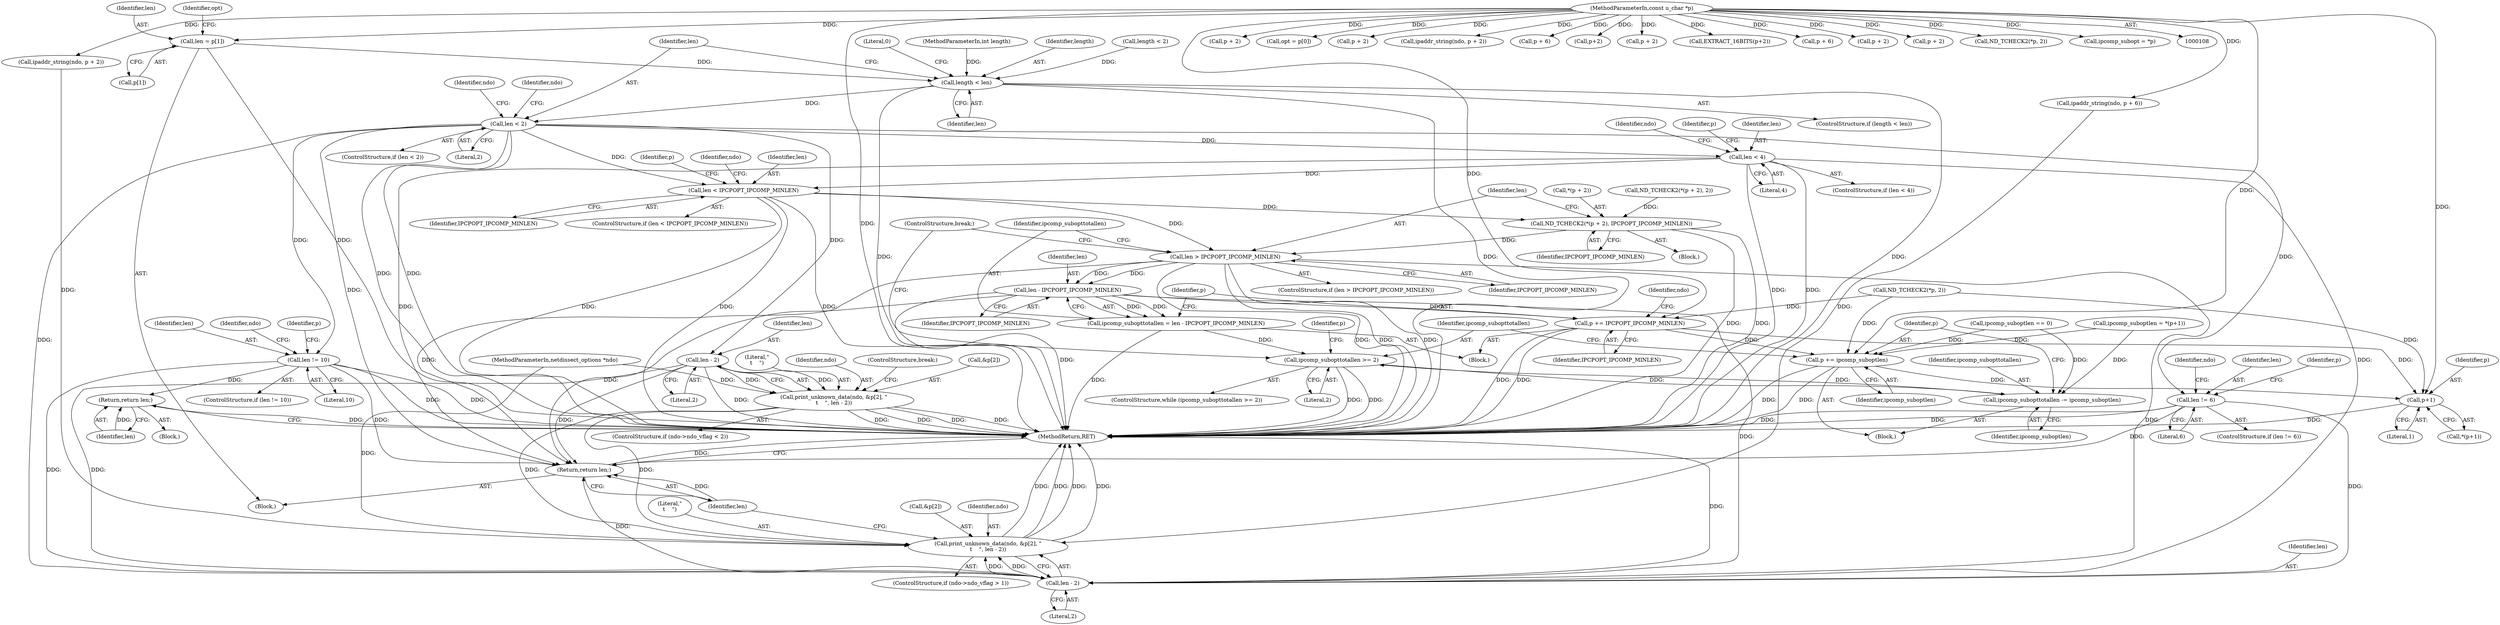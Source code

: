 digraph "0_tcpdump_7029d15f148ef24bb7c6668bc640f5470d085e5a_1@array" {
"1000129" [label="(Call,len = p[1])"];
"1000110" [label="(MethodParameterIn,const u_char *p)"];
"1000140" [label="(Call,length < len)"];
"1000146" [label="(Call,len < 2)"];
"1000183" [label="(Call,len != 10)"];
"1000191" [label="(Return,return len;)"];
"1000411" [label="(Call,len - 2)"];
"1000404" [label="(Call,print_unknown_data(ndo, &p[2], \"\n\t    \", len - 2))"];
"1000414" [label="(Return,return len;)"];
"1000218" [label="(Call,len < 4)"];
"1000258" [label="(Call,len < IPCPOPT_IPCOMP_MINLEN)"];
"1000270" [label="(Call,ND_TCHECK2(*(p + 2), IPCPOPT_IPCOMP_MINLEN))"];
"1000277" [label="(Call,len > IPCPOPT_IPCOMP_MINLEN)"];
"1000283" [label="(Call,len - IPCPOPT_IPCOMP_MINLEN)"];
"1000281" [label="(Call,ipcomp_subopttotallen = len - IPCPOPT_IPCOMP_MINLEN)"];
"1000296" [label="(Call,ipcomp_subopttotallen >= 2)"];
"1000336" [label="(Call,ipcomp_subopttotallen -= ipcomp_suboptlen)"];
"1000286" [label="(Call,p += IPCPOPT_IPCOMP_MINLEN)"];
"1000311" [label="(Call,p+1)"];
"1000339" [label="(Call,p += ipcomp_suboptlen)"];
"1000353" [label="(Call,len != 6)"];
"1000394" [label="(Call,len - 2)"];
"1000387" [label="(Call,print_unknown_data(ndo, &p[2], \"\n\t    \", len - 2))"];
"1000146" [label="(Call,len < 2)"];
"1000339" [label="(Call,p += ipcomp_suboptlen)"];
"1000145" [label="(ControlStructure,if (len < 2))"];
"1000311" [label="(Call,p+1)"];
"1000376" [label="(Call,p + 2)"];
"1000413" [label="(Literal,2)"];
"1000183" [label="(Call,len != 10)"];
"1000186" [label="(Block,)"];
"1000285" [label="(Identifier,IPCPOPT_IPCOMP_MINLEN)"];
"1000287" [label="(Identifier,p)"];
"1000258" [label="(Call,len < IPCPOPT_IPCOMP_MINLEN)"];
"1000295" [label="(ControlStructure,while (ipcomp_subopttotallen >= 2))"];
"1000271" [label="(Call,*(p + 2))"];
"1000374" [label="(Call,ipaddr_string(ndo, p + 2))"];
"1000134" [label="(Call,opt = p[0])"];
"1000410" [label="(Literal,\"\n\t    \")"];
"1000281" [label="(Call,ipcomp_subopttotallen = len - IPCPOPT_IPCOMP_MINLEN)"];
"1000276" [label="(ControlStructure,if (len > IPCPOPT_IPCOMP_MINLEN))"];
"1000112" [label="(Block,)"];
"1000341" [label="(Identifier,ipcomp_suboptlen)"];
"1000120" [label="(Call,length < 2)"];
"1000207" [label="(Call,p + 2)"];
"1000205" [label="(Call,ipaddr_string(ndo, p + 2))"];
"1000279" [label="(Identifier,IPCPOPT_IPCOMP_MINLEN)"];
"1000260" [label="(Identifier,IPCPOPT_IPCOMP_MINLEN)"];
"1000139" [label="(ControlStructure,if (length < len))"];
"1000336" [label="(Call,ipcomp_subopttotallen -= ipcomp_suboptlen)"];
"1000404" [label="(Call,print_unknown_data(ndo, &p[2], \"\n\t    \", len - 2))"];
"1000130" [label="(Identifier,len)"];
"1000219" [label="(Identifier,len)"];
"1000283" [label="(Call,len - IPCPOPT_IPCOMP_MINLEN)"];
"1000192" [label="(Identifier,len)"];
"1000286" [label="(Call,p += IPCPOPT_IPCOMP_MINLEN)"];
"1000277" [label="(Call,len > IPCPOPT_IPCOMP_MINLEN)"];
"1000398" [label="(ControlStructure,if (ndo->ndo_vflag > 1))"];
"1000278" [label="(Identifier,len)"];
"1000212" [label="(Call,p + 6)"];
"1000189" [label="(Identifier,ndo)"];
"1000393" [label="(Literal,\"\n\t    \")"];
"1000423" [label="(MethodReturn,RET)"];
"1000237" [label="(Call,p+2)"];
"1000352" [label="(ControlStructure,if (len != 6))"];
"1000284" [label="(Identifier,len)"];
"1000296" [label="(Call,ipcomp_subopttotallen >= 2)"];
"1000338" [label="(Identifier,ipcomp_suboptlen)"];
"1000355" [label="(Literal,6)"];
"1000273" [label="(Identifier,p)"];
"1000147" [label="(Identifier,len)"];
"1000388" [label="(Identifier,ndo)"];
"1000230" [label="(Call,p + 2)"];
"1000297" [label="(Identifier,ipcomp_subopttotallen)"];
"1000415" [label="(Identifier,len)"];
"1000253" [label="(Block,)"];
"1000312" [label="(Identifier,p)"];
"1000359" [label="(Identifier,ndo)"];
"1000196" [label="(Identifier,p)"];
"1000411" [label="(Call,len - 2)"];
"1000394" [label="(Call,len - 2)"];
"1000109" [label="(MethodParameterIn,netdissect_options *ndo)"];
"1000387" [label="(Call,print_unknown_data(ndo, &p[2], \"\n\t    \", len - 2))"];
"1000291" [label="(Identifier,ndo)"];
"1000110" [label="(MethodParameterIn,const u_char *p)"];
"1000210" [label="(Call,ipaddr_string(ndo, p + 6))"];
"1000182" [label="(ControlStructure,if (len != 10))"];
"1000270" [label="(Call,ND_TCHECK2(*(p + 2), IPCPOPT_IPCOMP_MINLEN))"];
"1000131" [label="(Call,p[1])"];
"1000414" [label="(Return,return len;)"];
"1000302" [label="(Identifier,p)"];
"1000140" [label="(Call,length < len)"];
"1000185" [label="(Literal,10)"];
"1000340" [label="(Identifier,p)"];
"1000257" [label="(ControlStructure,if (len < IPCPOPT_IPCOMP_MINLEN))"];
"1000236" [label="(Call,EXTRACT_16BITS(p+2))"];
"1000354" [label="(Identifier,len)"];
"1000342" [label="(ControlStructure,break;)"];
"1000282" [label="(Identifier,ipcomp_subopttotallen)"];
"1000319" [label="(Call,ipcomp_suboptlen == 0)"];
"1000144" [label="(Literal,0)"];
"1000218" [label="(Call,len < 4)"];
"1000381" [label="(ControlStructure,if (ndo->ndo_vflag < 2))"];
"1000167" [label="(Identifier,ndo)"];
"1000184" [label="(Identifier,len)"];
"1000111" [label="(MethodParameterIn,int length)"];
"1000395" [label="(Identifier,len)"];
"1000406" [label="(Call,&p[2])"];
"1000195" [label="(Call,p + 6)"];
"1000308" [label="(Call,ipcomp_suboptlen = *(p+1))"];
"1000298" [label="(Literal,2)"];
"1000397" [label="(ControlStructure,break;)"];
"1000191" [label="(Return,return len;)"];
"1000365" [label="(Call,p + 2)"];
"1000272" [label="(Call,p + 2)"];
"1000264" [label="(Identifier,ndo)"];
"1000141" [label="(Identifier,length)"];
"1000280" [label="(Block,)"];
"1000129" [label="(Call,len = p[1])"];
"1000313" [label="(Literal,1)"];
"1000366" [label="(Identifier,p)"];
"1000228" [label="(Call,ND_TCHECK2(*(p + 2), 2))"];
"1000389" [label="(Call,&p[2])"];
"1000300" [label="(Call,ND_TCHECK2(*p, 2))"];
"1000142" [label="(Identifier,len)"];
"1000224" [label="(Identifier,ndo)"];
"1000353" [label="(Call,len != 6)"];
"1000304" [label="(Call,ipcomp_subopt = *p)"];
"1000275" [label="(Identifier,IPCPOPT_IPCOMP_MINLEN)"];
"1000152" [label="(Identifier,ndo)"];
"1000288" [label="(Identifier,IPCPOPT_IPCOMP_MINLEN)"];
"1000299" [label="(Block,)"];
"1000148" [label="(Literal,2)"];
"1000125" [label="(Call,ND_TCHECK2(*p, 2))"];
"1000135" [label="(Identifier,opt)"];
"1000405" [label="(Identifier,ndo)"];
"1000396" [label="(Literal,2)"];
"1000220" [label="(Literal,4)"];
"1000259" [label="(Identifier,len)"];
"1000231" [label="(Identifier,p)"];
"1000337" [label="(Identifier,ipcomp_subopttotallen)"];
"1000310" [label="(Call,*(p+1))"];
"1000217" [label="(ControlStructure,if (len < 4))"];
"1000412" [label="(Identifier,len)"];
"1000129" -> "1000112"  [label="AST: "];
"1000129" -> "1000131"  [label="CFG: "];
"1000130" -> "1000129"  [label="AST: "];
"1000131" -> "1000129"  [label="AST: "];
"1000135" -> "1000129"  [label="CFG: "];
"1000129" -> "1000423"  [label="DDG: "];
"1000110" -> "1000129"  [label="DDG: "];
"1000129" -> "1000140"  [label="DDG: "];
"1000110" -> "1000108"  [label="AST: "];
"1000110" -> "1000423"  [label="DDG: "];
"1000110" -> "1000134"  [label="DDG: "];
"1000110" -> "1000195"  [label="DDG: "];
"1000110" -> "1000205"  [label="DDG: "];
"1000110" -> "1000207"  [label="DDG: "];
"1000110" -> "1000210"  [label="DDG: "];
"1000110" -> "1000212"  [label="DDG: "];
"1000110" -> "1000230"  [label="DDG: "];
"1000110" -> "1000236"  [label="DDG: "];
"1000110" -> "1000237"  [label="DDG: "];
"1000110" -> "1000272"  [label="DDG: "];
"1000110" -> "1000286"  [label="DDG: "];
"1000110" -> "1000300"  [label="DDG: "];
"1000110" -> "1000304"  [label="DDG: "];
"1000110" -> "1000311"  [label="DDG: "];
"1000110" -> "1000339"  [label="DDG: "];
"1000110" -> "1000365"  [label="DDG: "];
"1000110" -> "1000374"  [label="DDG: "];
"1000110" -> "1000376"  [label="DDG: "];
"1000140" -> "1000139"  [label="AST: "];
"1000140" -> "1000142"  [label="CFG: "];
"1000141" -> "1000140"  [label="AST: "];
"1000142" -> "1000140"  [label="AST: "];
"1000144" -> "1000140"  [label="CFG: "];
"1000147" -> "1000140"  [label="CFG: "];
"1000140" -> "1000423"  [label="DDG: "];
"1000140" -> "1000423"  [label="DDG: "];
"1000140" -> "1000423"  [label="DDG: "];
"1000120" -> "1000140"  [label="DDG: "];
"1000111" -> "1000140"  [label="DDG: "];
"1000140" -> "1000146"  [label="DDG: "];
"1000146" -> "1000145"  [label="AST: "];
"1000146" -> "1000148"  [label="CFG: "];
"1000147" -> "1000146"  [label="AST: "];
"1000148" -> "1000146"  [label="AST: "];
"1000152" -> "1000146"  [label="CFG: "];
"1000167" -> "1000146"  [label="CFG: "];
"1000146" -> "1000423"  [label="DDG: "];
"1000146" -> "1000423"  [label="DDG: "];
"1000146" -> "1000183"  [label="DDG: "];
"1000146" -> "1000218"  [label="DDG: "];
"1000146" -> "1000258"  [label="DDG: "];
"1000146" -> "1000353"  [label="DDG: "];
"1000146" -> "1000394"  [label="DDG: "];
"1000146" -> "1000411"  [label="DDG: "];
"1000146" -> "1000414"  [label="DDG: "];
"1000183" -> "1000182"  [label="AST: "];
"1000183" -> "1000185"  [label="CFG: "];
"1000184" -> "1000183"  [label="AST: "];
"1000185" -> "1000183"  [label="AST: "];
"1000189" -> "1000183"  [label="CFG: "];
"1000196" -> "1000183"  [label="CFG: "];
"1000183" -> "1000423"  [label="DDG: "];
"1000183" -> "1000423"  [label="DDG: "];
"1000183" -> "1000191"  [label="DDG: "];
"1000183" -> "1000411"  [label="DDG: "];
"1000183" -> "1000414"  [label="DDG: "];
"1000191" -> "1000186"  [label="AST: "];
"1000191" -> "1000192"  [label="CFG: "];
"1000192" -> "1000191"  [label="AST: "];
"1000423" -> "1000191"  [label="CFG: "];
"1000191" -> "1000423"  [label="DDG: "];
"1000192" -> "1000191"  [label="DDG: "];
"1000411" -> "1000404"  [label="AST: "];
"1000411" -> "1000413"  [label="CFG: "];
"1000412" -> "1000411"  [label="AST: "];
"1000413" -> "1000411"  [label="AST: "];
"1000404" -> "1000411"  [label="CFG: "];
"1000411" -> "1000423"  [label="DDG: "];
"1000411" -> "1000404"  [label="DDG: "];
"1000411" -> "1000404"  [label="DDG: "];
"1000283" -> "1000411"  [label="DDG: "];
"1000218" -> "1000411"  [label="DDG: "];
"1000277" -> "1000411"  [label="DDG: "];
"1000353" -> "1000411"  [label="DDG: "];
"1000394" -> "1000411"  [label="DDG: "];
"1000411" -> "1000414"  [label="DDG: "];
"1000404" -> "1000398"  [label="AST: "];
"1000405" -> "1000404"  [label="AST: "];
"1000406" -> "1000404"  [label="AST: "];
"1000410" -> "1000404"  [label="AST: "];
"1000415" -> "1000404"  [label="CFG: "];
"1000404" -> "1000423"  [label="DDG: "];
"1000404" -> "1000423"  [label="DDG: "];
"1000404" -> "1000423"  [label="DDG: "];
"1000404" -> "1000423"  [label="DDG: "];
"1000374" -> "1000404"  [label="DDG: "];
"1000387" -> "1000404"  [label="DDG: "];
"1000387" -> "1000404"  [label="DDG: "];
"1000210" -> "1000404"  [label="DDG: "];
"1000109" -> "1000404"  [label="DDG: "];
"1000414" -> "1000112"  [label="AST: "];
"1000414" -> "1000415"  [label="CFG: "];
"1000415" -> "1000414"  [label="AST: "];
"1000423" -> "1000414"  [label="CFG: "];
"1000414" -> "1000423"  [label="DDG: "];
"1000415" -> "1000414"  [label="DDG: "];
"1000283" -> "1000414"  [label="DDG: "];
"1000218" -> "1000414"  [label="DDG: "];
"1000277" -> "1000414"  [label="DDG: "];
"1000353" -> "1000414"  [label="DDG: "];
"1000394" -> "1000414"  [label="DDG: "];
"1000218" -> "1000217"  [label="AST: "];
"1000218" -> "1000220"  [label="CFG: "];
"1000219" -> "1000218"  [label="AST: "];
"1000220" -> "1000218"  [label="AST: "];
"1000224" -> "1000218"  [label="CFG: "];
"1000231" -> "1000218"  [label="CFG: "];
"1000218" -> "1000423"  [label="DDG: "];
"1000218" -> "1000423"  [label="DDG: "];
"1000218" -> "1000258"  [label="DDG: "];
"1000258" -> "1000257"  [label="AST: "];
"1000258" -> "1000260"  [label="CFG: "];
"1000259" -> "1000258"  [label="AST: "];
"1000260" -> "1000258"  [label="AST: "];
"1000264" -> "1000258"  [label="CFG: "];
"1000273" -> "1000258"  [label="CFG: "];
"1000258" -> "1000423"  [label="DDG: "];
"1000258" -> "1000423"  [label="DDG: "];
"1000258" -> "1000423"  [label="DDG: "];
"1000258" -> "1000270"  [label="DDG: "];
"1000258" -> "1000277"  [label="DDG: "];
"1000270" -> "1000253"  [label="AST: "];
"1000270" -> "1000275"  [label="CFG: "];
"1000271" -> "1000270"  [label="AST: "];
"1000275" -> "1000270"  [label="AST: "];
"1000278" -> "1000270"  [label="CFG: "];
"1000270" -> "1000423"  [label="DDG: "];
"1000270" -> "1000423"  [label="DDG: "];
"1000228" -> "1000270"  [label="DDG: "];
"1000270" -> "1000277"  [label="DDG: "];
"1000277" -> "1000276"  [label="AST: "];
"1000277" -> "1000279"  [label="CFG: "];
"1000278" -> "1000277"  [label="AST: "];
"1000279" -> "1000277"  [label="AST: "];
"1000282" -> "1000277"  [label="CFG: "];
"1000342" -> "1000277"  [label="CFG: "];
"1000277" -> "1000423"  [label="DDG: "];
"1000277" -> "1000423"  [label="DDG: "];
"1000277" -> "1000423"  [label="DDG: "];
"1000277" -> "1000283"  [label="DDG: "];
"1000277" -> "1000283"  [label="DDG: "];
"1000283" -> "1000281"  [label="AST: "];
"1000283" -> "1000285"  [label="CFG: "];
"1000284" -> "1000283"  [label="AST: "];
"1000285" -> "1000283"  [label="AST: "];
"1000281" -> "1000283"  [label="CFG: "];
"1000283" -> "1000423"  [label="DDG: "];
"1000283" -> "1000281"  [label="DDG: "];
"1000283" -> "1000281"  [label="DDG: "];
"1000283" -> "1000286"  [label="DDG: "];
"1000281" -> "1000280"  [label="AST: "];
"1000282" -> "1000281"  [label="AST: "];
"1000287" -> "1000281"  [label="CFG: "];
"1000281" -> "1000423"  [label="DDG: "];
"1000281" -> "1000296"  [label="DDG: "];
"1000296" -> "1000295"  [label="AST: "];
"1000296" -> "1000298"  [label="CFG: "];
"1000297" -> "1000296"  [label="AST: "];
"1000298" -> "1000296"  [label="AST: "];
"1000302" -> "1000296"  [label="CFG: "];
"1000342" -> "1000296"  [label="CFG: "];
"1000296" -> "1000423"  [label="DDG: "];
"1000296" -> "1000423"  [label="DDG: "];
"1000336" -> "1000296"  [label="DDG: "];
"1000296" -> "1000336"  [label="DDG: "];
"1000336" -> "1000299"  [label="AST: "];
"1000336" -> "1000338"  [label="CFG: "];
"1000337" -> "1000336"  [label="AST: "];
"1000338" -> "1000336"  [label="AST: "];
"1000340" -> "1000336"  [label="CFG: "];
"1000308" -> "1000336"  [label="DDG: "];
"1000319" -> "1000336"  [label="DDG: "];
"1000286" -> "1000280"  [label="AST: "];
"1000286" -> "1000288"  [label="CFG: "];
"1000287" -> "1000286"  [label="AST: "];
"1000288" -> "1000286"  [label="AST: "];
"1000291" -> "1000286"  [label="CFG: "];
"1000286" -> "1000423"  [label="DDG: "];
"1000286" -> "1000423"  [label="DDG: "];
"1000125" -> "1000286"  [label="DDG: "];
"1000286" -> "1000311"  [label="DDG: "];
"1000286" -> "1000339"  [label="DDG: "];
"1000311" -> "1000310"  [label="AST: "];
"1000311" -> "1000313"  [label="CFG: "];
"1000312" -> "1000311"  [label="AST: "];
"1000313" -> "1000311"  [label="AST: "];
"1000310" -> "1000311"  [label="CFG: "];
"1000311" -> "1000423"  [label="DDG: "];
"1000339" -> "1000311"  [label="DDG: "];
"1000125" -> "1000311"  [label="DDG: "];
"1000339" -> "1000299"  [label="AST: "];
"1000339" -> "1000341"  [label="CFG: "];
"1000340" -> "1000339"  [label="AST: "];
"1000341" -> "1000339"  [label="AST: "];
"1000297" -> "1000339"  [label="CFG: "];
"1000339" -> "1000423"  [label="DDG: "];
"1000339" -> "1000423"  [label="DDG: "];
"1000308" -> "1000339"  [label="DDG: "];
"1000319" -> "1000339"  [label="DDG: "];
"1000125" -> "1000339"  [label="DDG: "];
"1000353" -> "1000352"  [label="AST: "];
"1000353" -> "1000355"  [label="CFG: "];
"1000354" -> "1000353"  [label="AST: "];
"1000355" -> "1000353"  [label="AST: "];
"1000359" -> "1000353"  [label="CFG: "];
"1000366" -> "1000353"  [label="CFG: "];
"1000353" -> "1000423"  [label="DDG: "];
"1000353" -> "1000423"  [label="DDG: "];
"1000394" -> "1000387"  [label="AST: "];
"1000394" -> "1000396"  [label="CFG: "];
"1000395" -> "1000394"  [label="AST: "];
"1000396" -> "1000394"  [label="AST: "];
"1000387" -> "1000394"  [label="CFG: "];
"1000394" -> "1000423"  [label="DDG: "];
"1000394" -> "1000387"  [label="DDG: "];
"1000394" -> "1000387"  [label="DDG: "];
"1000387" -> "1000381"  [label="AST: "];
"1000388" -> "1000387"  [label="AST: "];
"1000389" -> "1000387"  [label="AST: "];
"1000393" -> "1000387"  [label="AST: "];
"1000397" -> "1000387"  [label="CFG: "];
"1000387" -> "1000423"  [label="DDG: "];
"1000387" -> "1000423"  [label="DDG: "];
"1000387" -> "1000423"  [label="DDG: "];
"1000387" -> "1000423"  [label="DDG: "];
"1000109" -> "1000387"  [label="DDG: "];
}
